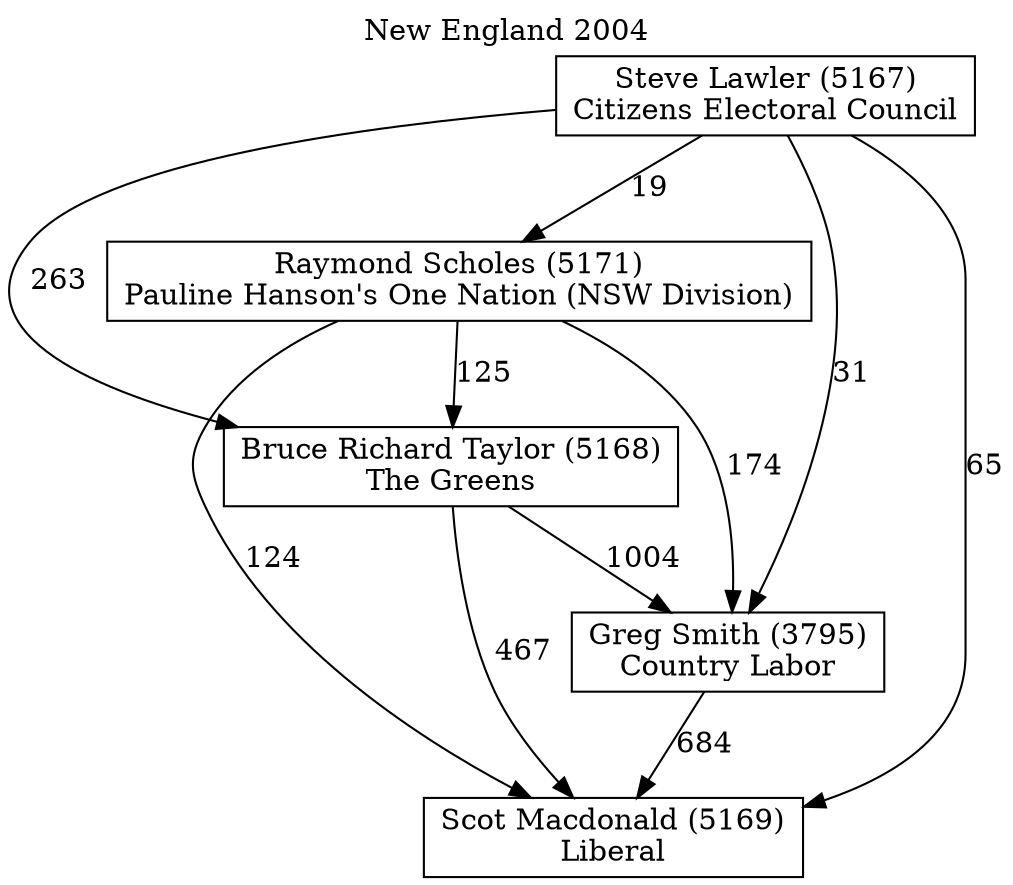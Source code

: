 // House preference flow
digraph "Scot Macdonald (5169)_New England_2004" {
	graph [label="New England 2004" labelloc=t mclimit=10]
	node [shape=box]
	"Scot Macdonald (5169)" [label="Scot Macdonald (5169)
Liberal"]
	"Greg Smith (3795)" [label="Greg Smith (3795)
Country Labor"]
	"Bruce Richard Taylor (5168)" [label="Bruce Richard Taylor (5168)
The Greens"]
	"Raymond Scholes (5171)" [label="Raymond Scholes (5171)
Pauline Hanson's One Nation (NSW Division)"]
	"Steve Lawler (5167)" [label="Steve Lawler (5167)
Citizens Electoral Council"]
	"Greg Smith (3795)" -> "Scot Macdonald (5169)" [label=684]
	"Bruce Richard Taylor (5168)" -> "Greg Smith (3795)" [label=1004]
	"Raymond Scholes (5171)" -> "Bruce Richard Taylor (5168)" [label=125]
	"Steve Lawler (5167)" -> "Raymond Scholes (5171)" [label=19]
	"Bruce Richard Taylor (5168)" -> "Scot Macdonald (5169)" [label=467]
	"Raymond Scholes (5171)" -> "Scot Macdonald (5169)" [label=124]
	"Steve Lawler (5167)" -> "Scot Macdonald (5169)" [label=65]
	"Steve Lawler (5167)" -> "Bruce Richard Taylor (5168)" [label=263]
	"Raymond Scholes (5171)" -> "Greg Smith (3795)" [label=174]
	"Steve Lawler (5167)" -> "Greg Smith (3795)" [label=31]
}
